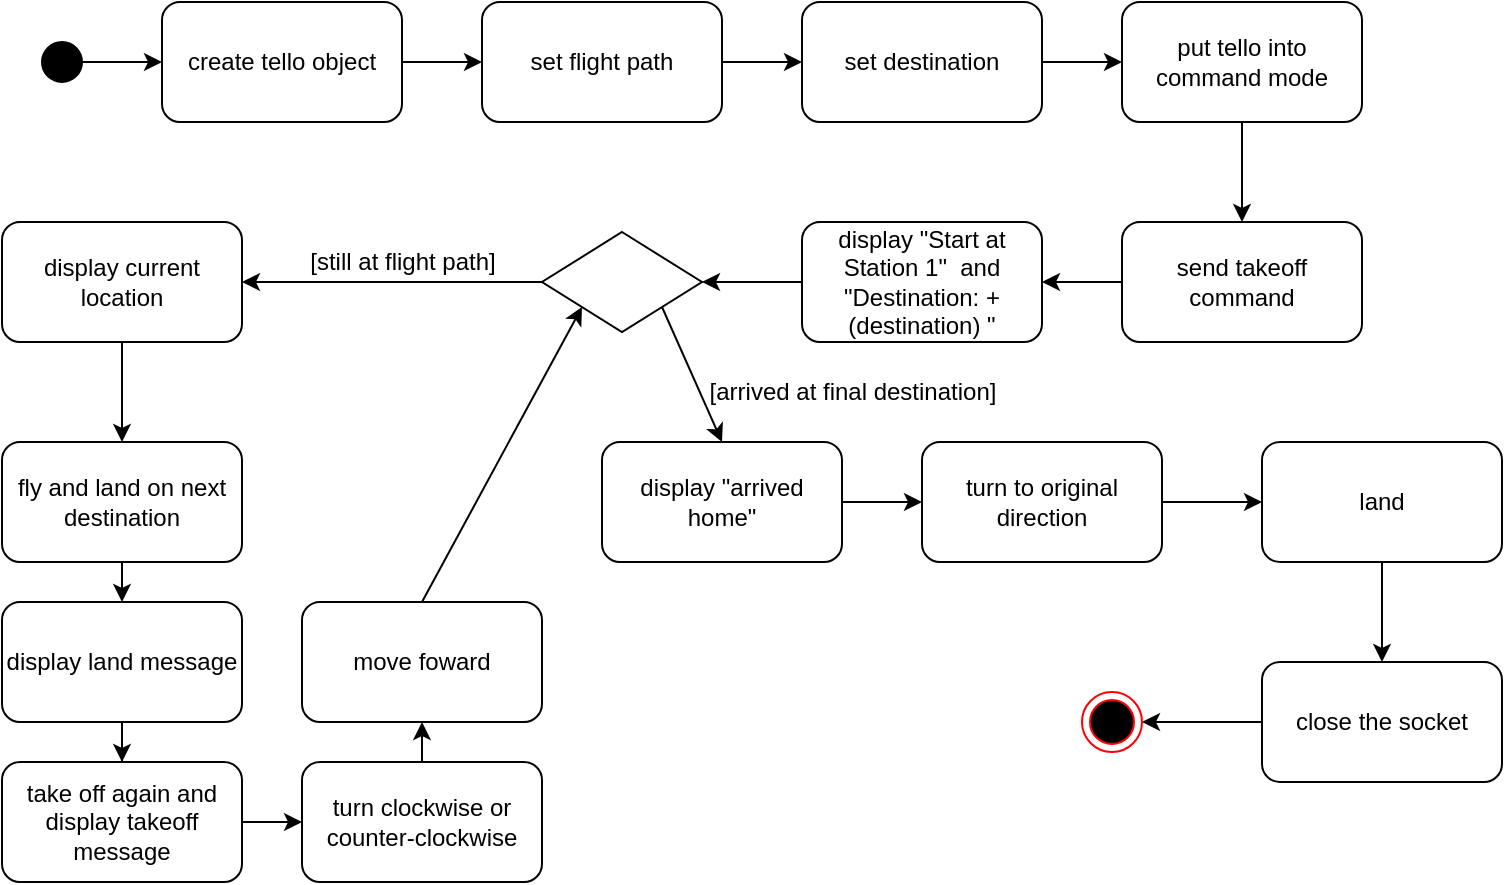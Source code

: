 <mxfile version="24.8.4">
  <diagram name="Page-1" id="0DXDES0QWer9amiVrshU">
    <mxGraphModel dx="1050" dy="522" grid="1" gridSize="10" guides="1" tooltips="1" connect="1" arrows="1" fold="1" page="1" pageScale="1" pageWidth="850" pageHeight="1100" math="0" shadow="0">
      <root>
        <mxCell id="0" />
        <mxCell id="1" parent="0" />
        <mxCell id="ocoV-fjGzKoIdqiklMJw-20" style="edgeStyle=orthogonalEdgeStyle;rounded=0;orthogonalLoop=1;jettySize=auto;html=1;entryX=0;entryY=0.5;entryDx=0;entryDy=0;" edge="1" parent="1" source="ocoV-fjGzKoIdqiklMJw-1" target="ocoV-fjGzKoIdqiklMJw-2">
          <mxGeometry relative="1" as="geometry" />
        </mxCell>
        <mxCell id="ocoV-fjGzKoIdqiklMJw-1" value="" style="ellipse;whiteSpace=wrap;html=1;aspect=fixed;fillColor=#000000;" vertex="1" parent="1">
          <mxGeometry x="70" y="70" width="20" height="20" as="geometry" />
        </mxCell>
        <mxCell id="ocoV-fjGzKoIdqiklMJw-21" style="edgeStyle=orthogonalEdgeStyle;rounded=0;orthogonalLoop=1;jettySize=auto;html=1;entryX=0;entryY=0.5;entryDx=0;entryDy=0;" edge="1" parent="1" source="ocoV-fjGzKoIdqiklMJw-2" target="ocoV-fjGzKoIdqiklMJw-3">
          <mxGeometry relative="1" as="geometry">
            <mxPoint x="280" y="80" as="targetPoint" />
          </mxGeometry>
        </mxCell>
        <mxCell id="ocoV-fjGzKoIdqiklMJw-2" value="create tello object" style="rounded=1;whiteSpace=wrap;html=1;" vertex="1" parent="1">
          <mxGeometry x="130" y="50" width="120" height="60" as="geometry" />
        </mxCell>
        <mxCell id="ocoV-fjGzKoIdqiklMJw-22" value="" style="edgeStyle=orthogonalEdgeStyle;rounded=0;orthogonalLoop=1;jettySize=auto;html=1;" edge="1" parent="1" source="ocoV-fjGzKoIdqiklMJw-3" target="ocoV-fjGzKoIdqiklMJw-4">
          <mxGeometry relative="1" as="geometry" />
        </mxCell>
        <mxCell id="ocoV-fjGzKoIdqiklMJw-3" value="set flight path" style="rounded=1;whiteSpace=wrap;html=1;" vertex="1" parent="1">
          <mxGeometry x="290" y="50" width="120" height="60" as="geometry" />
        </mxCell>
        <mxCell id="ocoV-fjGzKoIdqiklMJw-23" value="" style="edgeStyle=orthogonalEdgeStyle;rounded=0;orthogonalLoop=1;jettySize=auto;html=1;" edge="1" parent="1" source="ocoV-fjGzKoIdqiklMJw-4" target="ocoV-fjGzKoIdqiklMJw-5">
          <mxGeometry relative="1" as="geometry" />
        </mxCell>
        <mxCell id="ocoV-fjGzKoIdqiklMJw-4" value="set destination" style="rounded=1;whiteSpace=wrap;html=1;" vertex="1" parent="1">
          <mxGeometry x="450" y="50" width="120" height="60" as="geometry" />
        </mxCell>
        <mxCell id="ocoV-fjGzKoIdqiklMJw-24" value="" style="edgeStyle=orthogonalEdgeStyle;rounded=0;orthogonalLoop=1;jettySize=auto;html=1;" edge="1" parent="1" source="ocoV-fjGzKoIdqiklMJw-5" target="ocoV-fjGzKoIdqiklMJw-6">
          <mxGeometry relative="1" as="geometry" />
        </mxCell>
        <mxCell id="ocoV-fjGzKoIdqiklMJw-5" value="put tello into command mode" style="rounded=1;whiteSpace=wrap;html=1;" vertex="1" parent="1">
          <mxGeometry x="610" y="50" width="120" height="60" as="geometry" />
        </mxCell>
        <mxCell id="ocoV-fjGzKoIdqiklMJw-25" value="" style="edgeStyle=orthogonalEdgeStyle;rounded=0;orthogonalLoop=1;jettySize=auto;html=1;" edge="1" parent="1" source="ocoV-fjGzKoIdqiklMJw-6" target="ocoV-fjGzKoIdqiklMJw-7">
          <mxGeometry relative="1" as="geometry" />
        </mxCell>
        <mxCell id="ocoV-fjGzKoIdqiklMJw-6" value="send takeoff command" style="rounded=1;whiteSpace=wrap;html=1;" vertex="1" parent="1">
          <mxGeometry x="610" y="160" width="120" height="60" as="geometry" />
        </mxCell>
        <mxCell id="ocoV-fjGzKoIdqiklMJw-26" value="" style="edgeStyle=orthogonalEdgeStyle;rounded=0;orthogonalLoop=1;jettySize=auto;html=1;" edge="1" parent="1" source="ocoV-fjGzKoIdqiklMJw-7" target="ocoV-fjGzKoIdqiklMJw-9">
          <mxGeometry relative="1" as="geometry" />
        </mxCell>
        <mxCell id="ocoV-fjGzKoIdqiklMJw-7" value="display &quot;Start at Station 1&quot;&amp;nbsp; and &quot;Destination: + (destination) &quot;" style="rounded=1;whiteSpace=wrap;html=1;" vertex="1" parent="1">
          <mxGeometry x="450" y="160" width="120" height="60" as="geometry" />
        </mxCell>
        <mxCell id="ocoV-fjGzKoIdqiklMJw-28" value="" style="edgeStyle=orthogonalEdgeStyle;rounded=0;orthogonalLoop=1;jettySize=auto;html=1;" edge="1" parent="1" source="ocoV-fjGzKoIdqiklMJw-8" target="ocoV-fjGzKoIdqiklMJw-12">
          <mxGeometry relative="1" as="geometry" />
        </mxCell>
        <mxCell id="ocoV-fjGzKoIdqiklMJw-8" value="display current location" style="rounded=1;whiteSpace=wrap;html=1;" vertex="1" parent="1">
          <mxGeometry x="50" y="160" width="120" height="60" as="geometry" />
        </mxCell>
        <mxCell id="ocoV-fjGzKoIdqiklMJw-9" value="" style="rhombus;whiteSpace=wrap;html=1;" vertex="1" parent="1">
          <mxGeometry x="320" y="165" width="80" height="50" as="geometry" />
        </mxCell>
        <mxCell id="ocoV-fjGzKoIdqiklMJw-10" value="[arrived at final destination]" style="text;html=1;align=center;verticalAlign=middle;resizable=0;points=[];autosize=1;strokeColor=none;fillColor=none;" vertex="1" parent="1">
          <mxGeometry x="390" y="230" width="170" height="30" as="geometry" />
        </mxCell>
        <mxCell id="ocoV-fjGzKoIdqiklMJw-11" value="[still at flight path]" style="text;html=1;align=center;verticalAlign=middle;resizable=0;points=[];autosize=1;strokeColor=none;fillColor=none;" vertex="1" parent="1">
          <mxGeometry x="190" y="165" width="120" height="30" as="geometry" />
        </mxCell>
        <mxCell id="ocoV-fjGzKoIdqiklMJw-12" value="fly and land on next destination" style="rounded=1;whiteSpace=wrap;html=1;" vertex="1" parent="1">
          <mxGeometry x="50" y="270" width="120" height="60" as="geometry" />
        </mxCell>
        <mxCell id="ocoV-fjGzKoIdqiklMJw-30" value="" style="edgeStyle=orthogonalEdgeStyle;rounded=0;orthogonalLoop=1;jettySize=auto;html=1;" edge="1" parent="1" source="ocoV-fjGzKoIdqiklMJw-15" target="ocoV-fjGzKoIdqiklMJw-16">
          <mxGeometry relative="1" as="geometry" />
        </mxCell>
        <mxCell id="ocoV-fjGzKoIdqiklMJw-15" value="display land message" style="rounded=1;whiteSpace=wrap;html=1;" vertex="1" parent="1">
          <mxGeometry x="50" y="350" width="120" height="60" as="geometry" />
        </mxCell>
        <mxCell id="ocoV-fjGzKoIdqiklMJw-31" value="" style="edgeStyle=orthogonalEdgeStyle;rounded=0;orthogonalLoop=1;jettySize=auto;html=1;" edge="1" parent="1" source="ocoV-fjGzKoIdqiklMJw-16" target="ocoV-fjGzKoIdqiklMJw-17">
          <mxGeometry relative="1" as="geometry" />
        </mxCell>
        <mxCell id="ocoV-fjGzKoIdqiklMJw-16" value="take off again and display takeoff message" style="rounded=1;whiteSpace=wrap;html=1;" vertex="1" parent="1">
          <mxGeometry x="50" y="430" width="120" height="60" as="geometry" />
        </mxCell>
        <mxCell id="ocoV-fjGzKoIdqiklMJw-17" value="turn clockwise or counter-clockwise" style="rounded=1;whiteSpace=wrap;html=1;" vertex="1" parent="1">
          <mxGeometry x="200" y="430" width="120" height="60" as="geometry" />
        </mxCell>
        <mxCell id="ocoV-fjGzKoIdqiklMJw-18" value="move foward" style="rounded=1;whiteSpace=wrap;html=1;" vertex="1" parent="1">
          <mxGeometry x="200" y="350" width="120" height="60" as="geometry" />
        </mxCell>
        <mxCell id="ocoV-fjGzKoIdqiklMJw-40" value="" style="edgeStyle=orthogonalEdgeStyle;rounded=0;orthogonalLoop=1;jettySize=auto;html=1;" edge="1" parent="1" source="ocoV-fjGzKoIdqiklMJw-19" target="ocoV-fjGzKoIdqiklMJw-35">
          <mxGeometry relative="1" as="geometry" />
        </mxCell>
        <mxCell id="ocoV-fjGzKoIdqiklMJw-19" value="display &quot;arrived home&quot;" style="rounded=1;whiteSpace=wrap;html=1;" vertex="1" parent="1">
          <mxGeometry x="350" y="270" width="120" height="60" as="geometry" />
        </mxCell>
        <mxCell id="ocoV-fjGzKoIdqiklMJw-27" value="" style="endArrow=classic;html=1;rounded=0;exitX=0;exitY=0.5;exitDx=0;exitDy=0;entryX=1;entryY=0.5;entryDx=0;entryDy=0;" edge="1" parent="1" source="ocoV-fjGzKoIdqiklMJw-9" target="ocoV-fjGzKoIdqiklMJw-8">
          <mxGeometry width="50" height="50" relative="1" as="geometry">
            <mxPoint x="170" y="320" as="sourcePoint" />
            <mxPoint x="220" y="270" as="targetPoint" />
          </mxGeometry>
        </mxCell>
        <mxCell id="ocoV-fjGzKoIdqiklMJw-29" value="" style="endArrow=classic;html=1;rounded=0;exitX=0.5;exitY=1;exitDx=0;exitDy=0;entryX=0.5;entryY=0;entryDx=0;entryDy=0;" edge="1" parent="1" source="ocoV-fjGzKoIdqiklMJw-12" target="ocoV-fjGzKoIdqiklMJw-15">
          <mxGeometry width="50" height="50" relative="1" as="geometry">
            <mxPoint x="-30" y="410" as="sourcePoint" />
            <mxPoint x="20" y="360" as="targetPoint" />
          </mxGeometry>
        </mxCell>
        <mxCell id="ocoV-fjGzKoIdqiklMJw-32" value="" style="endArrow=classic;html=1;rounded=0;exitX=0.5;exitY=0;exitDx=0;exitDy=0;entryX=0.5;entryY=1;entryDx=0;entryDy=0;" edge="1" parent="1" source="ocoV-fjGzKoIdqiklMJw-17" target="ocoV-fjGzKoIdqiklMJw-18">
          <mxGeometry width="50" height="50" relative="1" as="geometry">
            <mxPoint x="130" y="550" as="sourcePoint" />
            <mxPoint x="180" y="500" as="targetPoint" />
          </mxGeometry>
        </mxCell>
        <mxCell id="ocoV-fjGzKoIdqiklMJw-33" value="" style="endArrow=classic;html=1;rounded=0;exitX=0.5;exitY=0;exitDx=0;exitDy=0;entryX=0;entryY=1;entryDx=0;entryDy=0;" edge="1" parent="1" source="ocoV-fjGzKoIdqiklMJw-18" target="ocoV-fjGzKoIdqiklMJw-9">
          <mxGeometry width="50" height="50" relative="1" as="geometry">
            <mxPoint x="220" y="310" as="sourcePoint" />
            <mxPoint x="270" y="260" as="targetPoint" />
          </mxGeometry>
        </mxCell>
        <mxCell id="ocoV-fjGzKoIdqiklMJw-34" value="" style="endArrow=classic;html=1;rounded=0;exitX=1;exitY=1;exitDx=0;exitDy=0;entryX=0.5;entryY=0;entryDx=0;entryDy=0;" edge="1" parent="1" source="ocoV-fjGzKoIdqiklMJw-9" target="ocoV-fjGzKoIdqiklMJw-19">
          <mxGeometry width="50" height="50" relative="1" as="geometry">
            <mxPoint x="440" y="430" as="sourcePoint" />
            <mxPoint x="490" y="380" as="targetPoint" />
          </mxGeometry>
        </mxCell>
        <mxCell id="ocoV-fjGzKoIdqiklMJw-42" value="" style="edgeStyle=orthogonalEdgeStyle;rounded=0;orthogonalLoop=1;jettySize=auto;html=1;" edge="1" parent="1" source="ocoV-fjGzKoIdqiklMJw-35" target="ocoV-fjGzKoIdqiklMJw-36">
          <mxGeometry relative="1" as="geometry" />
        </mxCell>
        <mxCell id="ocoV-fjGzKoIdqiklMJw-35" value="turn to original direction" style="rounded=1;whiteSpace=wrap;html=1;" vertex="1" parent="1">
          <mxGeometry x="510" y="270" width="120" height="60" as="geometry" />
        </mxCell>
        <mxCell id="ocoV-fjGzKoIdqiklMJw-43" value="" style="edgeStyle=orthogonalEdgeStyle;rounded=0;orthogonalLoop=1;jettySize=auto;html=1;" edge="1" parent="1" source="ocoV-fjGzKoIdqiklMJw-36" target="ocoV-fjGzKoIdqiklMJw-37">
          <mxGeometry relative="1" as="geometry" />
        </mxCell>
        <mxCell id="ocoV-fjGzKoIdqiklMJw-36" value="land" style="rounded=1;whiteSpace=wrap;html=1;" vertex="1" parent="1">
          <mxGeometry x="680" y="270" width="120" height="60" as="geometry" />
        </mxCell>
        <mxCell id="ocoV-fjGzKoIdqiklMJw-39" value="" style="edgeStyle=orthogonalEdgeStyle;rounded=0;orthogonalLoop=1;jettySize=auto;html=1;" edge="1" parent="1" source="ocoV-fjGzKoIdqiklMJw-37" target="ocoV-fjGzKoIdqiklMJw-38">
          <mxGeometry relative="1" as="geometry" />
        </mxCell>
        <mxCell id="ocoV-fjGzKoIdqiklMJw-37" value="close the socket" style="rounded=1;whiteSpace=wrap;html=1;" vertex="1" parent="1">
          <mxGeometry x="680" y="380" width="120" height="60" as="geometry" />
        </mxCell>
        <mxCell id="ocoV-fjGzKoIdqiklMJw-38" value="" style="ellipse;html=1;shape=endState;fillColor=#000000;strokeColor=#ff0000;" vertex="1" parent="1">
          <mxGeometry x="590" y="395" width="30" height="30" as="geometry" />
        </mxCell>
      </root>
    </mxGraphModel>
  </diagram>
</mxfile>

